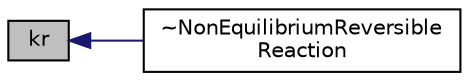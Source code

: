 digraph "kr"
{
  bgcolor="transparent";
  edge [fontname="Helvetica",fontsize="10",labelfontname="Helvetica",labelfontsize="10"];
  node [fontname="Helvetica",fontsize="10",shape=record];
  rankdir="LR";
  Node44 [label="kr",height=0.2,width=0.4,color="black", fillcolor="grey75", style="filled", fontcolor="black"];
  Node44 -> Node45 [dir="back",color="midnightblue",fontsize="10",style="solid",fontname="Helvetica"];
  Node45 [label="~NonEquilibriumReversible\lReaction",height=0.2,width=0.4,color="black",URL="$a31673.html#a5e3c85a9b1a51eb33aa5c047c1eb1022",tooltip="Destructor. "];
}
